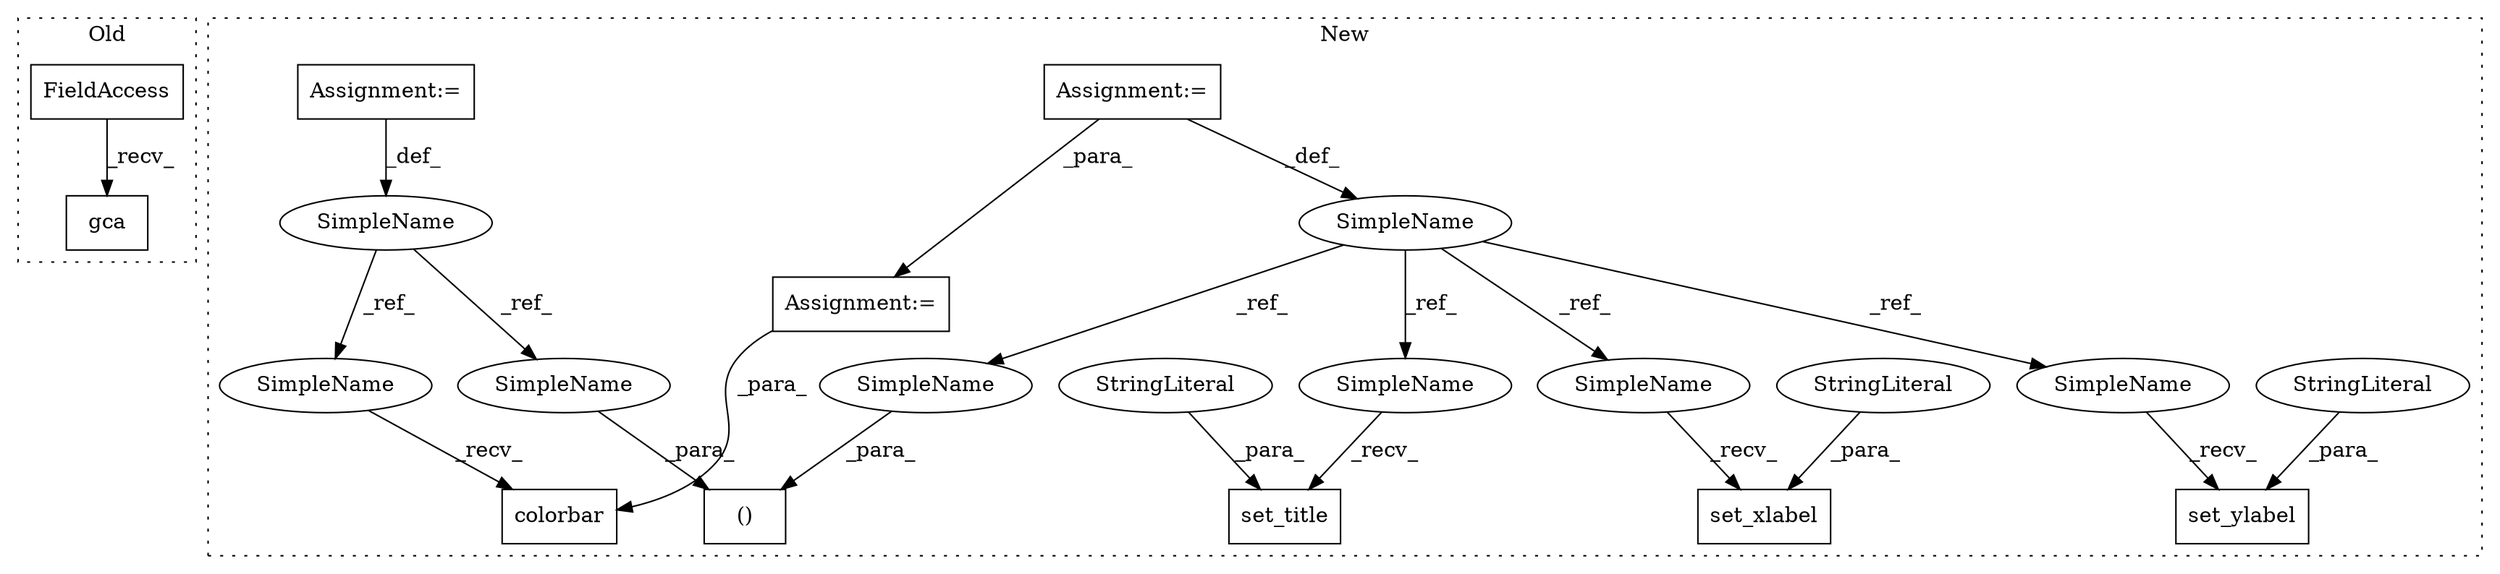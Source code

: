 digraph G {
subgraph cluster0 {
1 [label="gca" a="32" s="1018" l="5" shape="box"];
3 [label="FieldAccess" a="22" s="1000" l="10" shape="box"];
label = "Old";
style="dotted";
}
subgraph cluster1 {
2 [label="colorbar" a="32" s="3637,3649" l="9,1" shape="box"];
4 [label="SimpleName" a="42" s="160" l="4" shape="ellipse"];
5 [label="()" a="106" s="3505" l="20" shape="box"];
6 [label="Assignment:=" a="7" s="3593" l="1" shape="box"];
7 [label="SimpleName" a="42" s="374" l="3" shape="ellipse"];
8 [label="set_xlabel" a="32" s="3727,3759" l="11,1" shape="box"];
9 [label="set_ylabel" a="32" s="3770,3801" l="11,1" shape="box"];
10 [label="set_title" a="32" s="3660,3716" l="10,1" shape="box"];
11 [label="StringLiteral" a="45" s="3670" l="46" shape="ellipse"];
12 [label="StringLiteral" a="45" s="3738" l="21" shape="ellipse"];
13 [label="StringLiteral" a="45" s="3781" l="20" shape="ellipse"];
14 [label="Assignment:=" a="7" s="374" l="3" shape="box"];
15 [label="Assignment:=" a="7" s="160" l="4" shape="box"];
16 [label="SimpleName" a="42" s="3522" l="3" shape="ellipse"];
17 [label="SimpleName" a="42" s="3766" l="3" shape="ellipse"];
18 [label="SimpleName" a="42" s="3656" l="3" shape="ellipse"];
19 [label="SimpleName" a="42" s="3723" l="3" shape="ellipse"];
20 [label="SimpleName" a="42" s="3505" l="4" shape="ellipse"];
21 [label="SimpleName" a="42" s="3632" l="4" shape="ellipse"];
label = "New";
style="dotted";
}
3 -> 1 [label="_recv_"];
4 -> 20 [label="_ref_"];
4 -> 21 [label="_ref_"];
6 -> 2 [label="_para_"];
7 -> 16 [label="_ref_"];
7 -> 19 [label="_ref_"];
7 -> 17 [label="_ref_"];
7 -> 18 [label="_ref_"];
11 -> 10 [label="_para_"];
12 -> 8 [label="_para_"];
13 -> 9 [label="_para_"];
14 -> 7 [label="_def_"];
14 -> 6 [label="_para_"];
15 -> 4 [label="_def_"];
16 -> 5 [label="_para_"];
17 -> 9 [label="_recv_"];
18 -> 10 [label="_recv_"];
19 -> 8 [label="_recv_"];
20 -> 5 [label="_para_"];
21 -> 2 [label="_recv_"];
}